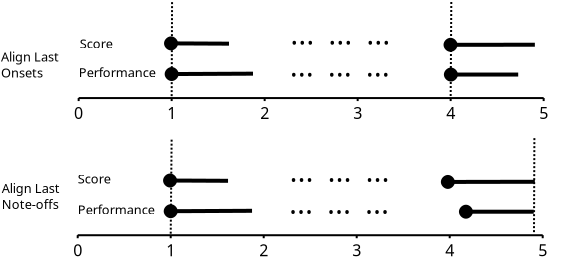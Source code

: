 <?xml version="1.0" encoding="UTF-8"?>
<dia:diagram xmlns:dia="http://www.lysator.liu.se/~alla/dia/">
  <dia:layer name="背景" visible="true" active="true">
    <dia:object type="chronogram - reference" version="0" id="O0">
      <dia:attribute name="obj_pos">
        <dia:point val="9.514,9.018"/>
      </dia:attribute>
      <dia:attribute name="obj_bb">
        <dia:rectangle val="8.615,8.968;33.663,10.218"/>
      </dia:attribute>
      <dia:attribute name="meta">
        <dia:composite type="dict"/>
      </dia:attribute>
      <dia:attribute name="elem_corner">
        <dia:point val="9.514,9.018"/>
      </dia:attribute>
      <dia:attribute name="elem_width">
        <dia:real val="23.25"/>
      </dia:attribute>
      <dia:attribute name="elem_height">
        <dia:real val="0.15"/>
      </dia:attribute>
      <dia:attribute name="start_time">
        <dia:real val="0"/>
      </dia:attribute>
      <dia:attribute name="end_time">
        <dia:real val="5"/>
      </dia:attribute>
      <dia:attribute name="time_step">
        <dia:real val="1"/>
      </dia:attribute>
      <dia:attribute name="time_lstep">
        <dia:real val="1"/>
      </dia:attribute>
      <dia:attribute name="color">
        <dia:color val="#000000"/>
      </dia:attribute>
      <dia:attribute name="main_lwidth">
        <dia:real val="0.1"/>
      </dia:attribute>
      <dia:attribute name="light_lwidth">
        <dia:real val="0.05"/>
      </dia:attribute>
      <dia:attribute name="font">
        <dia:font family="sans" style="0" name="Helvetica"/>
      </dia:attribute>
      <dia:attribute name="font_size">
        <dia:real val="1"/>
      </dia:attribute>
      <dia:attribute name="font_color">
        <dia:color val="#000000"/>
      </dia:attribute>
    </dia:object>
    <dia:object type="Standard - Line" version="0" id="O1">
      <dia:attribute name="obj_pos">
        <dia:point val="13.914,7.818"/>
      </dia:attribute>
      <dia:attribute name="obj_bb">
        <dia:rectangle val="13.773,7.426;18.331,8.209"/>
      </dia:attribute>
      <dia:attribute name="conn_endpoints">
        <dia:point val="13.914,7.818"/>
        <dia:point val="18.231,7.798"/>
      </dia:attribute>
      <dia:attribute name="numcp">
        <dia:int val="1"/>
      </dia:attribute>
      <dia:attribute name="line_width">
        <dia:real val="0.2"/>
      </dia:attribute>
      <dia:attribute name="start_arrow">
        <dia:enum val="8"/>
      </dia:attribute>
      <dia:attribute name="start_arrow_length">
        <dia:real val="0.5"/>
      </dia:attribute>
      <dia:attribute name="start_arrow_width">
        <dia:real val="0.5"/>
      </dia:attribute>
    </dia:object>
    <dia:object type="Standard - Line" version="0" id="O2">
      <dia:attribute name="obj_pos">
        <dia:point val="27.875,7.842"/>
      </dia:attribute>
      <dia:attribute name="obj_bb">
        <dia:rectangle val="27.734,7.451;31.591,8.234"/>
      </dia:attribute>
      <dia:attribute name="conn_endpoints">
        <dia:point val="27.875,7.842"/>
        <dia:point val="31.491,7.842"/>
      </dia:attribute>
      <dia:attribute name="numcp">
        <dia:int val="1"/>
      </dia:attribute>
      <dia:attribute name="line_width">
        <dia:real val="0.2"/>
      </dia:attribute>
      <dia:attribute name="start_arrow">
        <dia:enum val="8"/>
      </dia:attribute>
      <dia:attribute name="start_arrow_length">
        <dia:real val="0.5"/>
      </dia:attribute>
      <dia:attribute name="start_arrow_width">
        <dia:real val="0.5"/>
      </dia:attribute>
    </dia:object>
    <dia:object type="Standard - Line" version="0" id="O3">
      <dia:attribute name="obj_pos">
        <dia:point val="13.882,6.283"/>
      </dia:attribute>
      <dia:attribute name="obj_bb">
        <dia:rectangle val="13.741,5.892;17.131,6.675"/>
      </dia:attribute>
      <dia:attribute name="conn_endpoints">
        <dia:point val="13.882,6.283"/>
        <dia:point val="17.031,6.298"/>
      </dia:attribute>
      <dia:attribute name="numcp">
        <dia:int val="1"/>
      </dia:attribute>
      <dia:attribute name="line_width">
        <dia:real val="0.2"/>
      </dia:attribute>
      <dia:attribute name="start_arrow">
        <dia:enum val="8"/>
      </dia:attribute>
      <dia:attribute name="start_arrow_length">
        <dia:real val="0.5"/>
      </dia:attribute>
      <dia:attribute name="start_arrow_width">
        <dia:real val="0.5"/>
      </dia:attribute>
    </dia:object>
    <dia:object type="Standard - Line" version="0" id="O4">
      <dia:attribute name="obj_pos">
        <dia:point val="27.857,6.355"/>
      </dia:attribute>
      <dia:attribute name="obj_bb">
        <dia:rectangle val="27.716,5.963;32.424,6.746"/>
      </dia:attribute>
      <dia:attribute name="conn_endpoints">
        <dia:point val="27.857,6.355"/>
        <dia:point val="32.324,6.352"/>
      </dia:attribute>
      <dia:attribute name="numcp">
        <dia:int val="1"/>
      </dia:attribute>
      <dia:attribute name="line_width">
        <dia:real val="0.2"/>
      </dia:attribute>
      <dia:attribute name="start_arrow">
        <dia:enum val="8"/>
      </dia:attribute>
      <dia:attribute name="start_arrow_length">
        <dia:real val="0.5"/>
      </dia:attribute>
      <dia:attribute name="start_arrow_width">
        <dia:real val="0.5"/>
      </dia:attribute>
    </dia:object>
    <dia:object type="Standard - Text" version="1" id="O5">
      <dia:attribute name="obj_pos">
        <dia:point val="20.112,6.354"/>
      </dia:attribute>
      <dia:attribute name="obj_bb">
        <dia:rectangle val="20.112,5.034;24.98,6.686"/>
      </dia:attribute>
      <dia:attribute name="text">
        <dia:composite type="text">
          <dia:attribute name="string">
            <dia:string>#...  ...  ...#</dia:string>
          </dia:attribute>
          <dia:attribute name="font">
            <dia:font family="sans" style="0" name="Helvetica"/>
          </dia:attribute>
          <dia:attribute name="height">
            <dia:real val="1.764"/>
          </dia:attribute>
          <dia:attribute name="pos">
            <dia:point val="20.112,6.354"/>
          </dia:attribute>
          <dia:attribute name="color">
            <dia:color val="#000000"/>
          </dia:attribute>
          <dia:attribute name="alignment">
            <dia:enum val="0"/>
          </dia:attribute>
        </dia:composite>
      </dia:attribute>
      <dia:attribute name="valign">
        <dia:enum val="3"/>
      </dia:attribute>
    </dia:object>
    <dia:object type="Standard - Text" version="1" id="O6">
      <dia:attribute name="obj_pos">
        <dia:point val="23.686,5.891"/>
      </dia:attribute>
      <dia:attribute name="obj_bb">
        <dia:rectangle val="23.686,5.296;23.686,6.041"/>
      </dia:attribute>
      <dia:attribute name="text">
        <dia:composite type="text">
          <dia:attribute name="string">
            <dia:string>##</dia:string>
          </dia:attribute>
          <dia:attribute name="font">
            <dia:font family="sans" style="0" name="Helvetica"/>
          </dia:attribute>
          <dia:attribute name="height">
            <dia:real val="0.8"/>
          </dia:attribute>
          <dia:attribute name="pos">
            <dia:point val="23.686,5.891"/>
          </dia:attribute>
          <dia:attribute name="color">
            <dia:color val="#000000"/>
          </dia:attribute>
          <dia:attribute name="alignment">
            <dia:enum val="0"/>
          </dia:attribute>
        </dia:composite>
      </dia:attribute>
      <dia:attribute name="valign">
        <dia:enum val="3"/>
      </dia:attribute>
    </dia:object>
    <dia:object type="Standard - Text" version="1" id="O7">
      <dia:attribute name="obj_pos">
        <dia:point val="20.087,7.955"/>
      </dia:attribute>
      <dia:attribute name="obj_bb">
        <dia:rectangle val="20.087,6.635;24.954,8.288"/>
      </dia:attribute>
      <dia:attribute name="text">
        <dia:composite type="text">
          <dia:attribute name="string">
            <dia:string>#...  ...  ...#</dia:string>
          </dia:attribute>
          <dia:attribute name="font">
            <dia:font family="sans" style="0" name="Helvetica"/>
          </dia:attribute>
          <dia:attribute name="height">
            <dia:real val="1.764"/>
          </dia:attribute>
          <dia:attribute name="pos">
            <dia:point val="20.087,7.955"/>
          </dia:attribute>
          <dia:attribute name="color">
            <dia:color val="#000000"/>
          </dia:attribute>
          <dia:attribute name="alignment">
            <dia:enum val="0"/>
          </dia:attribute>
        </dia:composite>
      </dia:attribute>
      <dia:attribute name="valign">
        <dia:enum val="3"/>
      </dia:attribute>
    </dia:object>
    <dia:object type="Standard - Text" version="1" id="O8">
      <dia:attribute name="obj_pos">
        <dia:point val="23.661,7.493"/>
      </dia:attribute>
      <dia:attribute name="obj_bb">
        <dia:rectangle val="23.661,6.898;23.661,7.643"/>
      </dia:attribute>
      <dia:attribute name="text">
        <dia:composite type="text">
          <dia:attribute name="string">
            <dia:string>##</dia:string>
          </dia:attribute>
          <dia:attribute name="font">
            <dia:font family="sans" style="0" name="Helvetica"/>
          </dia:attribute>
          <dia:attribute name="height">
            <dia:real val="0.8"/>
          </dia:attribute>
          <dia:attribute name="pos">
            <dia:point val="23.661,7.493"/>
          </dia:attribute>
          <dia:attribute name="color">
            <dia:color val="#000000"/>
          </dia:attribute>
          <dia:attribute name="alignment">
            <dia:enum val="0"/>
          </dia:attribute>
        </dia:composite>
      </dia:attribute>
      <dia:attribute name="valign">
        <dia:enum val="3"/>
      </dia:attribute>
    </dia:object>
    <dia:object type="Standard - Text" version="1" id="O9">
      <dia:attribute name="obj_pos">
        <dia:point val="9.517,7.98"/>
      </dia:attribute>
      <dia:attribute name="obj_bb">
        <dia:rectangle val="9.517,7.385;13.573,8.13"/>
      </dia:attribute>
      <dia:attribute name="text">
        <dia:composite type="text">
          <dia:attribute name="string">
            <dia:string>#Performance#</dia:string>
          </dia:attribute>
          <dia:attribute name="font">
            <dia:font family="sans" style="0" name="Helvetica"/>
          </dia:attribute>
          <dia:attribute name="height">
            <dia:real val="0.8"/>
          </dia:attribute>
          <dia:attribute name="pos">
            <dia:point val="9.517,7.98"/>
          </dia:attribute>
          <dia:attribute name="color">
            <dia:color val="#000000"/>
          </dia:attribute>
          <dia:attribute name="alignment">
            <dia:enum val="0"/>
          </dia:attribute>
        </dia:composite>
      </dia:attribute>
      <dia:attribute name="valign">
        <dia:enum val="3"/>
      </dia:attribute>
    </dia:object>
    <dia:object type="Standard - Text" version="1" id="O10">
      <dia:attribute name="obj_pos">
        <dia:point val="9.567,6.535"/>
      </dia:attribute>
      <dia:attribute name="obj_bb">
        <dia:rectangle val="9.567,5.94;11.363,6.685"/>
      </dia:attribute>
      <dia:attribute name="text">
        <dia:composite type="text">
          <dia:attribute name="string">
            <dia:string>#Score#</dia:string>
          </dia:attribute>
          <dia:attribute name="font">
            <dia:font family="sans" style="0" name="Helvetica"/>
          </dia:attribute>
          <dia:attribute name="height">
            <dia:real val="0.8"/>
          </dia:attribute>
          <dia:attribute name="pos">
            <dia:point val="9.567,6.535"/>
          </dia:attribute>
          <dia:attribute name="color">
            <dia:color val="#000000"/>
          </dia:attribute>
          <dia:attribute name="alignment">
            <dia:enum val="0"/>
          </dia:attribute>
        </dia:composite>
      </dia:attribute>
      <dia:attribute name="valign">
        <dia:enum val="3"/>
      </dia:attribute>
    </dia:object>
    <dia:object type="chronogram - reference" version="0" id="O11">
      <dia:attribute name="obj_pos">
        <dia:point val="9.466,15.876"/>
      </dia:attribute>
      <dia:attribute name="obj_bb">
        <dia:rectangle val="8.567,15.826;33.614,17.076"/>
      </dia:attribute>
      <dia:attribute name="meta">
        <dia:composite type="dict"/>
      </dia:attribute>
      <dia:attribute name="elem_corner">
        <dia:point val="9.466,15.876"/>
      </dia:attribute>
      <dia:attribute name="elem_width">
        <dia:real val="23.25"/>
      </dia:attribute>
      <dia:attribute name="elem_height">
        <dia:real val="0.15"/>
      </dia:attribute>
      <dia:attribute name="start_time">
        <dia:real val="0"/>
      </dia:attribute>
      <dia:attribute name="end_time">
        <dia:real val="5"/>
      </dia:attribute>
      <dia:attribute name="time_step">
        <dia:real val="1"/>
      </dia:attribute>
      <dia:attribute name="time_lstep">
        <dia:real val="1"/>
      </dia:attribute>
      <dia:attribute name="color">
        <dia:color val="#000000"/>
      </dia:attribute>
      <dia:attribute name="main_lwidth">
        <dia:real val="0.1"/>
      </dia:attribute>
      <dia:attribute name="light_lwidth">
        <dia:real val="0.05"/>
      </dia:attribute>
      <dia:attribute name="font">
        <dia:font family="sans" style="0" name="Helvetica"/>
      </dia:attribute>
      <dia:attribute name="font_size">
        <dia:real val="1"/>
      </dia:attribute>
      <dia:attribute name="font_color">
        <dia:color val="#000000"/>
      </dia:attribute>
    </dia:object>
    <dia:object type="Standard - Line" version="0" id="O12">
      <dia:attribute name="obj_pos">
        <dia:point val="13.866,14.676"/>
      </dia:attribute>
      <dia:attribute name="obj_bb">
        <dia:rectangle val="13.724,14.283;18.283,15.066"/>
      </dia:attribute>
      <dia:attribute name="conn_endpoints">
        <dia:point val="13.866,14.676"/>
        <dia:point val="18.183,14.655"/>
      </dia:attribute>
      <dia:attribute name="numcp">
        <dia:int val="1"/>
      </dia:attribute>
      <dia:attribute name="line_width">
        <dia:real val="0.2"/>
      </dia:attribute>
      <dia:attribute name="start_arrow">
        <dia:enum val="8"/>
      </dia:attribute>
      <dia:attribute name="start_arrow_length">
        <dia:real val="0.5"/>
      </dia:attribute>
      <dia:attribute name="start_arrow_width">
        <dia:real val="0.5"/>
      </dia:attribute>
    </dia:object>
    <dia:object type="Standard - Line" version="0" id="O13">
      <dia:attribute name="obj_pos">
        <dia:point val="28.627,14.7"/>
      </dia:attribute>
      <dia:attribute name="obj_bb">
        <dia:rectangle val="28.485,14.308;32.368,15.091"/>
      </dia:attribute>
      <dia:attribute name="conn_endpoints">
        <dia:point val="28.627,14.7"/>
        <dia:point val="32.268,14.7"/>
      </dia:attribute>
      <dia:attribute name="numcp">
        <dia:int val="1"/>
      </dia:attribute>
      <dia:attribute name="line_width">
        <dia:real val="0.2"/>
      </dia:attribute>
      <dia:attribute name="start_arrow">
        <dia:enum val="8"/>
      </dia:attribute>
      <dia:attribute name="start_arrow_length">
        <dia:real val="0.5"/>
      </dia:attribute>
      <dia:attribute name="start_arrow_width">
        <dia:real val="0.5"/>
      </dia:attribute>
    </dia:object>
    <dia:object type="Standard - Line" version="0" id="O14">
      <dia:attribute name="obj_pos">
        <dia:point val="13.834,13.14"/>
      </dia:attribute>
      <dia:attribute name="obj_bb">
        <dia:rectangle val="13.693,12.75;17.083,13.533"/>
      </dia:attribute>
      <dia:attribute name="conn_endpoints">
        <dia:point val="13.834,13.14"/>
        <dia:point val="16.983,13.155"/>
      </dia:attribute>
      <dia:attribute name="numcp">
        <dia:int val="1"/>
      </dia:attribute>
      <dia:attribute name="line_width">
        <dia:real val="0.2"/>
      </dia:attribute>
      <dia:attribute name="start_arrow">
        <dia:enum val="8"/>
      </dia:attribute>
      <dia:attribute name="start_arrow_length">
        <dia:real val="0.5"/>
      </dia:attribute>
      <dia:attribute name="start_arrow_width">
        <dia:real val="0.5"/>
      </dia:attribute>
    </dia:object>
    <dia:object type="Standard - Line" version="0" id="O15">
      <dia:attribute name="obj_pos">
        <dia:point val="27.724,13.212"/>
      </dia:attribute>
      <dia:attribute name="obj_bb">
        <dia:rectangle val="27.582,12.82;32.424,13.603"/>
      </dia:attribute>
      <dia:attribute name="conn_endpoints">
        <dia:point val="27.724,13.212"/>
        <dia:point val="32.324,13.203"/>
      </dia:attribute>
      <dia:attribute name="numcp">
        <dia:int val="1"/>
      </dia:attribute>
      <dia:attribute name="line_width">
        <dia:real val="0.2"/>
      </dia:attribute>
      <dia:attribute name="start_arrow">
        <dia:enum val="8"/>
      </dia:attribute>
      <dia:attribute name="start_arrow_length">
        <dia:real val="0.5"/>
      </dia:attribute>
      <dia:attribute name="start_arrow_width">
        <dia:real val="0.5"/>
      </dia:attribute>
    </dia:object>
    <dia:object type="Standard - Text" version="1" id="O16">
      <dia:attribute name="obj_pos">
        <dia:point val="20.064,13.211"/>
      </dia:attribute>
      <dia:attribute name="obj_bb">
        <dia:rectangle val="20.064,11.891;24.931,13.543"/>
      </dia:attribute>
      <dia:attribute name="text">
        <dia:composite type="text">
          <dia:attribute name="string">
            <dia:string>#...  ...  ...#</dia:string>
          </dia:attribute>
          <dia:attribute name="font">
            <dia:font family="sans" style="0" name="Helvetica"/>
          </dia:attribute>
          <dia:attribute name="height">
            <dia:real val="1.764"/>
          </dia:attribute>
          <dia:attribute name="pos">
            <dia:point val="20.064,13.211"/>
          </dia:attribute>
          <dia:attribute name="color">
            <dia:color val="#000000"/>
          </dia:attribute>
          <dia:attribute name="alignment">
            <dia:enum val="0"/>
          </dia:attribute>
        </dia:composite>
      </dia:attribute>
      <dia:attribute name="valign">
        <dia:enum val="3"/>
      </dia:attribute>
    </dia:object>
    <dia:object type="Standard - Text" version="1" id="O17">
      <dia:attribute name="obj_pos">
        <dia:point val="23.638,12.748"/>
      </dia:attribute>
      <dia:attribute name="obj_bb">
        <dia:rectangle val="23.638,12.153;23.638,12.898"/>
      </dia:attribute>
      <dia:attribute name="text">
        <dia:composite type="text">
          <dia:attribute name="string">
            <dia:string>##</dia:string>
          </dia:attribute>
          <dia:attribute name="font">
            <dia:font family="sans" style="0" name="Helvetica"/>
          </dia:attribute>
          <dia:attribute name="height">
            <dia:real val="0.8"/>
          </dia:attribute>
          <dia:attribute name="pos">
            <dia:point val="23.638,12.748"/>
          </dia:attribute>
          <dia:attribute name="color">
            <dia:color val="#000000"/>
          </dia:attribute>
          <dia:attribute name="alignment">
            <dia:enum val="0"/>
          </dia:attribute>
        </dia:composite>
      </dia:attribute>
      <dia:attribute name="valign">
        <dia:enum val="3"/>
      </dia:attribute>
    </dia:object>
    <dia:object type="Standard - Text" version="1" id="O18">
      <dia:attribute name="obj_pos">
        <dia:point val="20.039,14.812"/>
      </dia:attribute>
      <dia:attribute name="obj_bb">
        <dia:rectangle val="20.039,13.492;24.906,15.145"/>
      </dia:attribute>
      <dia:attribute name="text">
        <dia:composite type="text">
          <dia:attribute name="string">
            <dia:string>#...  ...  ...#</dia:string>
          </dia:attribute>
          <dia:attribute name="font">
            <dia:font family="sans" style="0" name="Helvetica"/>
          </dia:attribute>
          <dia:attribute name="height">
            <dia:real val="1.764"/>
          </dia:attribute>
          <dia:attribute name="pos">
            <dia:point val="20.039,14.812"/>
          </dia:attribute>
          <dia:attribute name="color">
            <dia:color val="#000000"/>
          </dia:attribute>
          <dia:attribute name="alignment">
            <dia:enum val="0"/>
          </dia:attribute>
        </dia:composite>
      </dia:attribute>
      <dia:attribute name="valign">
        <dia:enum val="3"/>
      </dia:attribute>
    </dia:object>
    <dia:object type="Standard - Text" version="1" id="O19">
      <dia:attribute name="obj_pos">
        <dia:point val="23.613,14.35"/>
      </dia:attribute>
      <dia:attribute name="obj_bb">
        <dia:rectangle val="23.613,13.755;23.613,14.5"/>
      </dia:attribute>
      <dia:attribute name="text">
        <dia:composite type="text">
          <dia:attribute name="string">
            <dia:string>##</dia:string>
          </dia:attribute>
          <dia:attribute name="font">
            <dia:font family="sans" style="0" name="Helvetica"/>
          </dia:attribute>
          <dia:attribute name="height">
            <dia:real val="0.8"/>
          </dia:attribute>
          <dia:attribute name="pos">
            <dia:point val="23.613,14.35"/>
          </dia:attribute>
          <dia:attribute name="color">
            <dia:color val="#000000"/>
          </dia:attribute>
          <dia:attribute name="alignment">
            <dia:enum val="0"/>
          </dia:attribute>
        </dia:composite>
      </dia:attribute>
      <dia:attribute name="valign">
        <dia:enum val="3"/>
      </dia:attribute>
    </dia:object>
    <dia:object type="Standard - Text" version="1" id="O20">
      <dia:attribute name="obj_pos">
        <dia:point val="9.469,14.837"/>
      </dia:attribute>
      <dia:attribute name="obj_bb">
        <dia:rectangle val="9.469,14.242;13.524,14.987"/>
      </dia:attribute>
      <dia:attribute name="text">
        <dia:composite type="text">
          <dia:attribute name="string">
            <dia:string>#Performance#</dia:string>
          </dia:attribute>
          <dia:attribute name="font">
            <dia:font family="sans" style="0" name="Helvetica"/>
          </dia:attribute>
          <dia:attribute name="height">
            <dia:real val="0.8"/>
          </dia:attribute>
          <dia:attribute name="pos">
            <dia:point val="9.469,14.837"/>
          </dia:attribute>
          <dia:attribute name="color">
            <dia:color val="#000000"/>
          </dia:attribute>
          <dia:attribute name="alignment">
            <dia:enum val="0"/>
          </dia:attribute>
        </dia:composite>
      </dia:attribute>
      <dia:attribute name="valign">
        <dia:enum val="3"/>
      </dia:attribute>
    </dia:object>
    <dia:object type="Standard - Text" version="1" id="O21">
      <dia:attribute name="obj_pos">
        <dia:point val="9.469,13.293"/>
      </dia:attribute>
      <dia:attribute name="obj_bb">
        <dia:rectangle val="9.469,12.698;11.264,13.443"/>
      </dia:attribute>
      <dia:attribute name="text">
        <dia:composite type="text">
          <dia:attribute name="string">
            <dia:string>#Score#</dia:string>
          </dia:attribute>
          <dia:attribute name="font">
            <dia:font family="sans" style="0" name="Helvetica"/>
          </dia:attribute>
          <dia:attribute name="height">
            <dia:real val="0.8"/>
          </dia:attribute>
          <dia:attribute name="pos">
            <dia:point val="9.469,13.293"/>
          </dia:attribute>
          <dia:attribute name="color">
            <dia:color val="#000000"/>
          </dia:attribute>
          <dia:attribute name="alignment">
            <dia:enum val="0"/>
          </dia:attribute>
        </dia:composite>
      </dia:attribute>
      <dia:attribute name="valign">
        <dia:enum val="3"/>
      </dia:attribute>
    </dia:object>
    <dia:object type="Standard - Line" version="0" id="O22">
      <dia:attribute name="obj_pos">
        <dia:point val="14.184,4.22"/>
      </dia:attribute>
      <dia:attribute name="obj_bb">
        <dia:rectangle val="14.114,4.17;14.234,9.069"/>
      </dia:attribute>
      <dia:attribute name="conn_endpoints">
        <dia:point val="14.184,4.22"/>
        <dia:point val="14.164,9.018"/>
      </dia:attribute>
      <dia:attribute name="numcp">
        <dia:int val="1"/>
      </dia:attribute>
      <dia:attribute name="line_style">
        <dia:enum val="4"/>
      </dia:attribute>
      <dia:connections>
        <dia:connection handle="1" to="O0" connection="1"/>
      </dia:connections>
    </dia:object>
    <dia:object type="Standard - Line" version="0" id="O23">
      <dia:attribute name="obj_pos">
        <dia:point val="28.146,4.215"/>
      </dia:attribute>
      <dia:attribute name="obj_bb">
        <dia:rectangle val="28.064,4.165;28.196,9.069"/>
      </dia:attribute>
      <dia:attribute name="conn_endpoints">
        <dia:point val="28.146,4.215"/>
        <dia:point val="28.114,9.018"/>
      </dia:attribute>
      <dia:attribute name="numcp">
        <dia:int val="1"/>
      </dia:attribute>
      <dia:attribute name="line_style">
        <dia:enum val="4"/>
      </dia:attribute>
      <dia:connections>
        <dia:connection handle="1" to="O0" connection="4"/>
      </dia:connections>
    </dia:object>
    <dia:object type="Standard - Line" version="0" id="O24">
      <dia:attribute name="obj_pos">
        <dia:point val="14.162,11.098"/>
      </dia:attribute>
      <dia:attribute name="obj_bb">
        <dia:rectangle val="14.065,11.047;14.212,15.926"/>
      </dia:attribute>
      <dia:attribute name="conn_endpoints">
        <dia:point val="14.162,11.098"/>
        <dia:point val="14.116,15.876"/>
      </dia:attribute>
      <dia:attribute name="numcp">
        <dia:int val="1"/>
      </dia:attribute>
      <dia:attribute name="line_style">
        <dia:enum val="4"/>
      </dia:attribute>
      <dia:connections>
        <dia:connection handle="1" to="O11" connection="1"/>
      </dia:connections>
    </dia:object>
    <dia:object type="Standard - Line" version="0" id="O25">
      <dia:attribute name="obj_pos">
        <dia:point val="32.3,11.022"/>
      </dia:attribute>
      <dia:attribute name="obj_bb">
        <dia:rectangle val="32.23,10.972;32.35,15.871"/>
      </dia:attribute>
      <dia:attribute name="conn_endpoints">
        <dia:point val="32.3,11.022"/>
        <dia:point val="32.28,15.821"/>
      </dia:attribute>
      <dia:attribute name="numcp">
        <dia:int val="1"/>
      </dia:attribute>
      <dia:attribute name="line_style">
        <dia:enum val="4"/>
      </dia:attribute>
    </dia:object>
    <dia:object type="Standard - Text" version="1" id="O26">
      <dia:attribute name="obj_pos">
        <dia:point val="5.631,7.187"/>
      </dia:attribute>
      <dia:attribute name="obj_bb">
        <dia:rectangle val="5.631,6.592;8.771,8.137"/>
      </dia:attribute>
      <dia:attribute name="text">
        <dia:composite type="text">
          <dia:attribute name="string">
            <dia:string>#Align Last
Onsets#</dia:string>
          </dia:attribute>
          <dia:attribute name="font">
            <dia:font family="sans" style="0" name="Helvetica"/>
          </dia:attribute>
          <dia:attribute name="height">
            <dia:real val="0.8"/>
          </dia:attribute>
          <dia:attribute name="pos">
            <dia:point val="5.631,7.187"/>
          </dia:attribute>
          <dia:attribute name="color">
            <dia:color val="#000000"/>
          </dia:attribute>
          <dia:attribute name="alignment">
            <dia:enum val="0"/>
          </dia:attribute>
        </dia:composite>
      </dia:attribute>
      <dia:attribute name="valign">
        <dia:enum val="3"/>
      </dia:attribute>
    </dia:object>
    <dia:object type="Standard - Text" version="1" id="O27">
      <dia:attribute name="obj_pos">
        <dia:point val="5.67,13.766"/>
      </dia:attribute>
      <dia:attribute name="obj_bb">
        <dia:rectangle val="5.67,13.171;9.012,14.716"/>
      </dia:attribute>
      <dia:attribute name="text">
        <dia:composite type="text">
          <dia:attribute name="string">
            <dia:string>#Align Last 
Note-offs#</dia:string>
          </dia:attribute>
          <dia:attribute name="font">
            <dia:font family="sans" style="0" name="Helvetica"/>
          </dia:attribute>
          <dia:attribute name="height">
            <dia:real val="0.8"/>
          </dia:attribute>
          <dia:attribute name="pos">
            <dia:point val="5.67,13.766"/>
          </dia:attribute>
          <dia:attribute name="color">
            <dia:color val="#000000"/>
          </dia:attribute>
          <dia:attribute name="alignment">
            <dia:enum val="0"/>
          </dia:attribute>
        </dia:composite>
      </dia:attribute>
      <dia:attribute name="valign">
        <dia:enum val="3"/>
      </dia:attribute>
    </dia:object>
  </dia:layer>
</dia:diagram>
